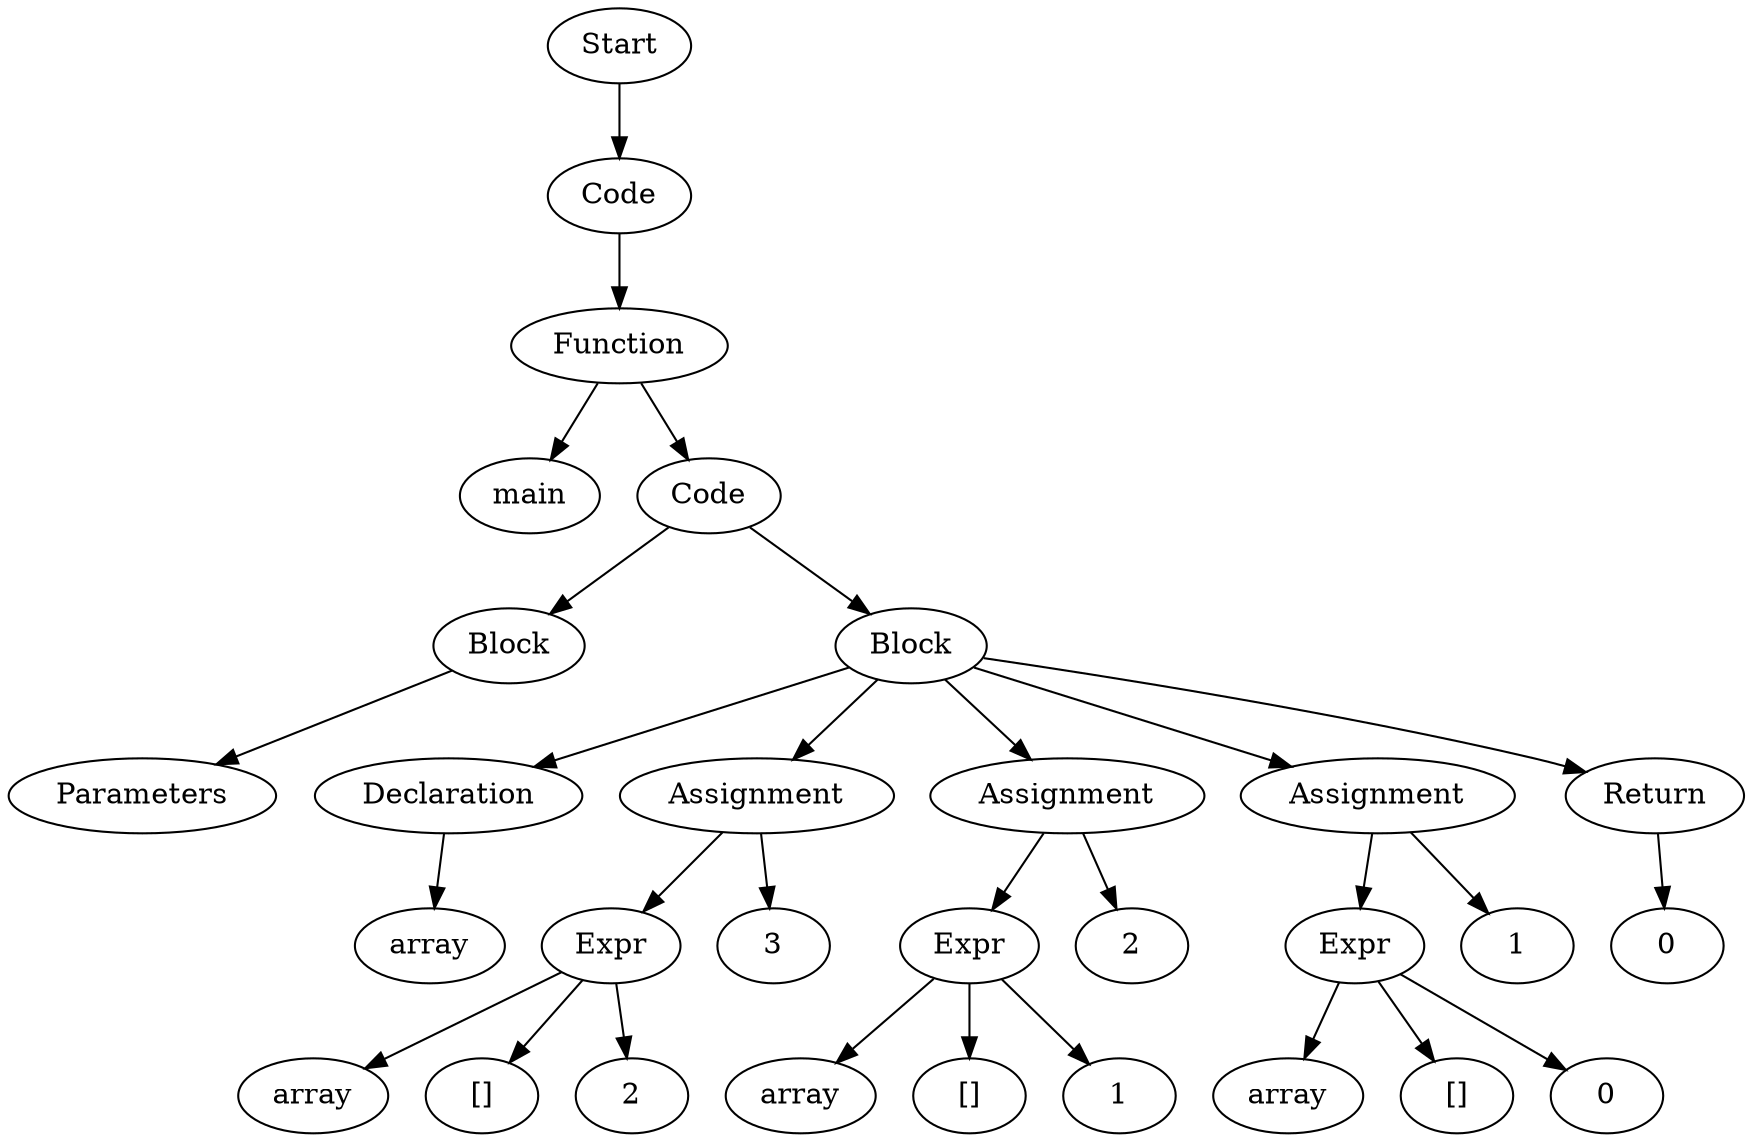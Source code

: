 digraph AST {
  "139136231069808" [label="Start"];
  "139136231069808" -> "139136231068512";
  "139136231068512" [label="Code"];
  "139136231068512" -> "139136231068320";
  "139136231068320" [label="Function"];
  "139136231068320" -> "139136231071008";
  "139136231068320" -> "139136231071440";
  "139136231071008" [label="main"];
  "139136231071440" [label="Code"];
  "139136231071440" -> "139136233814528";
  "139136231071440" -> "139136233814432";
  "139136233814528" [label="Block"];
  "139136233814528" -> "139136231074128";
  "139136231074128" [label="Parameters"];
  "139136233814432" [label="Block"];
  "139136233814432" -> "139136231079168";
  "139136233814432" -> "139136231064672";
  "139136233814432" -> "139136231064912";
  "139136233814432" -> "139136231077536";
  "139136233814432" -> "139136233811168";
  "139136231079168" [label="Declaration"];
  "139136231079168" -> "139136231077296";
  "139136231077296" [label="array"];
  "139136231064672" [label="Assignment"];
  "139136231064672" -> "139136231073936";
  "139136231064672" -> "139136231066928";
  "139136231073936" [label="Expr"];
  "139136231073936" -> "139136231079792";
  "139136231073936" -> "139136231065776";
  "139136231073936" -> "139136231064000";
  "139136231079792" [label="array"];
  "139136231065776" [label="[]"];
  "139136231064000" [label="2"];
  "139136231066928" [label="3"];
  "139136231064912" [label="Assignment"];
  "139136231064912" -> "139136231075568";
  "139136231064912" -> "139136231074800";
  "139136231075568" [label="Expr"];
  "139136231075568" -> "139136231076720";
  "139136231075568" -> "139136231068752";
  "139136231075568" -> "139136231064720";
  "139136231076720" [label="array"];
  "139136231068752" [label="[]"];
  "139136231064720" [label="1"];
  "139136231074800" [label="2"];
  "139136231077536" [label="Assignment"];
  "139136231077536" -> "139136231069136";
  "139136231077536" -> "139136231077104";
  "139136231069136" [label="Expr"];
  "139136231069136" -> "139136231065488";
  "139136231069136" -> "139136231069040";
  "139136231069136" -> "139136231072784";
  "139136231065488" [label="array"];
  "139136231069040" [label="[]"];
  "139136231072784" [label="0"];
  "139136231077104" [label="1"];
  "139136233811168" [label="Return"];
  "139136233811168" -> "139136233805456";
  "139136233805456" [label="0"];
}

